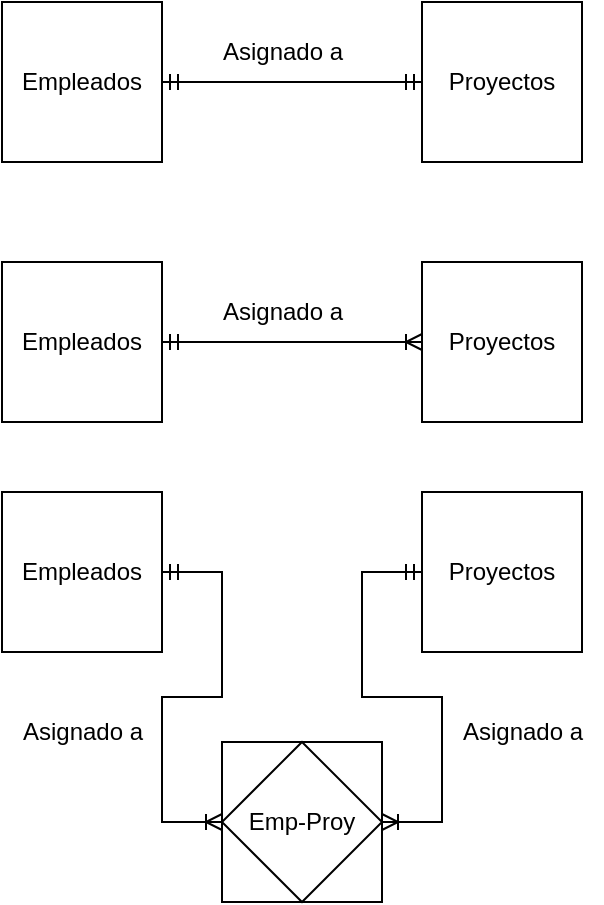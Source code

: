 <mxfile version="27.1.5">
  <diagram name="Página-1" id="LhxzeC9J_TmsiSqCx0SO">
    <mxGraphModel dx="1530" dy="776" grid="1" gridSize="10" guides="1" tooltips="1" connect="1" arrows="1" fold="1" page="1" pageScale="1" pageWidth="827" pageHeight="1169" math="0" shadow="0">
      <root>
        <mxCell id="0" />
        <mxCell id="1" parent="0" />
        <mxCell id="4hXiRvws0e5RVFxnxAyp-1" value="Proyectos" style="whiteSpace=wrap;html=1;aspect=fixed;" vertex="1" parent="1">
          <mxGeometry x="-140" y="260" width="80" height="80" as="geometry" />
        </mxCell>
        <mxCell id="4hXiRvws0e5RVFxnxAyp-2" value="Empleados" style="whiteSpace=wrap;html=1;aspect=fixed;" vertex="1" parent="1">
          <mxGeometry x="-350" y="260" width="80" height="80" as="geometry" />
        </mxCell>
        <mxCell id="4hXiRvws0e5RVFxnxAyp-3" value="" style="edgeStyle=entityRelationEdgeStyle;fontSize=12;html=1;endArrow=ERmandOne;startArrow=ERmandOne;rounded=0;exitX=1;exitY=0.5;exitDx=0;exitDy=0;" edge="1" parent="1" source="4hXiRvws0e5RVFxnxAyp-2" target="4hXiRvws0e5RVFxnxAyp-1">
          <mxGeometry width="100" height="100" relative="1" as="geometry">
            <mxPoint x="-70" y="440" as="sourcePoint" />
            <mxPoint x="30" y="340" as="targetPoint" />
            <Array as="points">
              <mxPoint x="-260" y="310" />
            </Array>
          </mxGeometry>
        </mxCell>
        <mxCell id="4hXiRvws0e5RVFxnxAyp-4" value="Proyectos" style="whiteSpace=wrap;html=1;aspect=fixed;" vertex="1" parent="1">
          <mxGeometry x="-140" y="390" width="80" height="80" as="geometry" />
        </mxCell>
        <mxCell id="4hXiRvws0e5RVFxnxAyp-5" value="Empleados" style="whiteSpace=wrap;html=1;aspect=fixed;" vertex="1" parent="1">
          <mxGeometry x="-350" y="390" width="80" height="80" as="geometry" />
        </mxCell>
        <mxCell id="4hXiRvws0e5RVFxnxAyp-7" value="Proyectos" style="whiteSpace=wrap;html=1;aspect=fixed;" vertex="1" parent="1">
          <mxGeometry x="-140" y="505" width="80" height="80" as="geometry" />
        </mxCell>
        <mxCell id="4hXiRvws0e5RVFxnxAyp-8" value="Empleados" style="whiteSpace=wrap;html=1;aspect=fixed;" vertex="1" parent="1">
          <mxGeometry x="-350" y="505" width="80" height="80" as="geometry" />
        </mxCell>
        <mxCell id="4hXiRvws0e5RVFxnxAyp-12" value="" style="edgeStyle=entityRelationEdgeStyle;fontSize=12;html=1;endArrow=ERoneToMany;startArrow=ERmandOne;rounded=0;entryX=0;entryY=0.5;entryDx=0;entryDy=0;" edge="1" parent="1" source="4hXiRvws0e5RVFxnxAyp-5" target="4hXiRvws0e5RVFxnxAyp-4">
          <mxGeometry width="100" height="100" relative="1" as="geometry">
            <mxPoint x="-70" y="440" as="sourcePoint" />
            <mxPoint x="30" y="340" as="targetPoint" />
          </mxGeometry>
        </mxCell>
        <mxCell id="4hXiRvws0e5RVFxnxAyp-16" value="Asignado a" style="text;html=1;align=center;verticalAlign=middle;resizable=0;points=[];autosize=1;strokeColor=none;fillColor=none;" vertex="1" parent="1">
          <mxGeometry x="-250" y="270" width="80" height="30" as="geometry" />
        </mxCell>
        <mxCell id="4hXiRvws0e5RVFxnxAyp-17" value="Asignado a" style="text;html=1;align=center;verticalAlign=middle;resizable=0;points=[];autosize=1;strokeColor=none;fillColor=none;" vertex="1" parent="1">
          <mxGeometry x="-250" y="400" width="80" height="30" as="geometry" />
        </mxCell>
        <mxCell id="4hXiRvws0e5RVFxnxAyp-18" value="Asignado a" style="text;html=1;align=center;verticalAlign=middle;resizable=0;points=[];autosize=1;strokeColor=none;fillColor=none;" vertex="1" parent="1">
          <mxGeometry x="-350" y="610" width="80" height="30" as="geometry" />
        </mxCell>
        <mxCell id="4hXiRvws0e5RVFxnxAyp-31" value="" style="whiteSpace=wrap;html=1;aspect=fixed;" vertex="1" parent="1">
          <mxGeometry x="-240" y="630" width="80" height="80" as="geometry" />
        </mxCell>
        <mxCell id="4hXiRvws0e5RVFxnxAyp-32" value="Emp-Proy" style="rhombus;whiteSpace=wrap;html=1;" vertex="1" parent="1">
          <mxGeometry x="-240" y="630" width="80" height="80" as="geometry" />
        </mxCell>
        <mxCell id="4hXiRvws0e5RVFxnxAyp-33" value="" style="edgeStyle=entityRelationEdgeStyle;fontSize=12;html=1;endArrow=ERoneToMany;startArrow=ERmandOne;rounded=0;entryX=0;entryY=0.5;entryDx=0;entryDy=0;exitX=1;exitY=0.5;exitDx=0;exitDy=0;" edge="1" parent="1" source="4hXiRvws0e5RVFxnxAyp-8" target="4hXiRvws0e5RVFxnxAyp-31">
          <mxGeometry width="100" height="100" relative="1" as="geometry">
            <mxPoint x="-200" y="540" as="sourcePoint" />
            <mxPoint x="-70" y="540" as="targetPoint" />
            <Array as="points">
              <mxPoint x="-270" y="630" />
              <mxPoint x="-150" y="550" />
            </Array>
          </mxGeometry>
        </mxCell>
        <mxCell id="4hXiRvws0e5RVFxnxAyp-34" value="" style="edgeStyle=entityRelationEdgeStyle;fontSize=12;html=1;endArrow=ERoneToMany;startArrow=ERmandOne;rounded=0;entryX=1;entryY=0.5;entryDx=0;entryDy=0;" edge="1" parent="1" source="4hXiRvws0e5RVFxnxAyp-7" target="4hXiRvws0e5RVFxnxAyp-32">
          <mxGeometry width="100" height="100" relative="1" as="geometry">
            <mxPoint x="-260" y="600" as="sourcePoint" />
            <mxPoint x="-240" y="725" as="targetPoint" />
            <Array as="points">
              <mxPoint x="-260" y="685" />
              <mxPoint x="-160" y="610" />
              <mxPoint x="-140" y="605" />
            </Array>
          </mxGeometry>
        </mxCell>
        <mxCell id="4hXiRvws0e5RVFxnxAyp-35" value="Asignado a" style="text;html=1;align=center;verticalAlign=middle;resizable=0;points=[];autosize=1;strokeColor=none;fillColor=none;" vertex="1" parent="1">
          <mxGeometry x="-130" y="610" width="80" height="30" as="geometry" />
        </mxCell>
      </root>
    </mxGraphModel>
  </diagram>
</mxfile>
